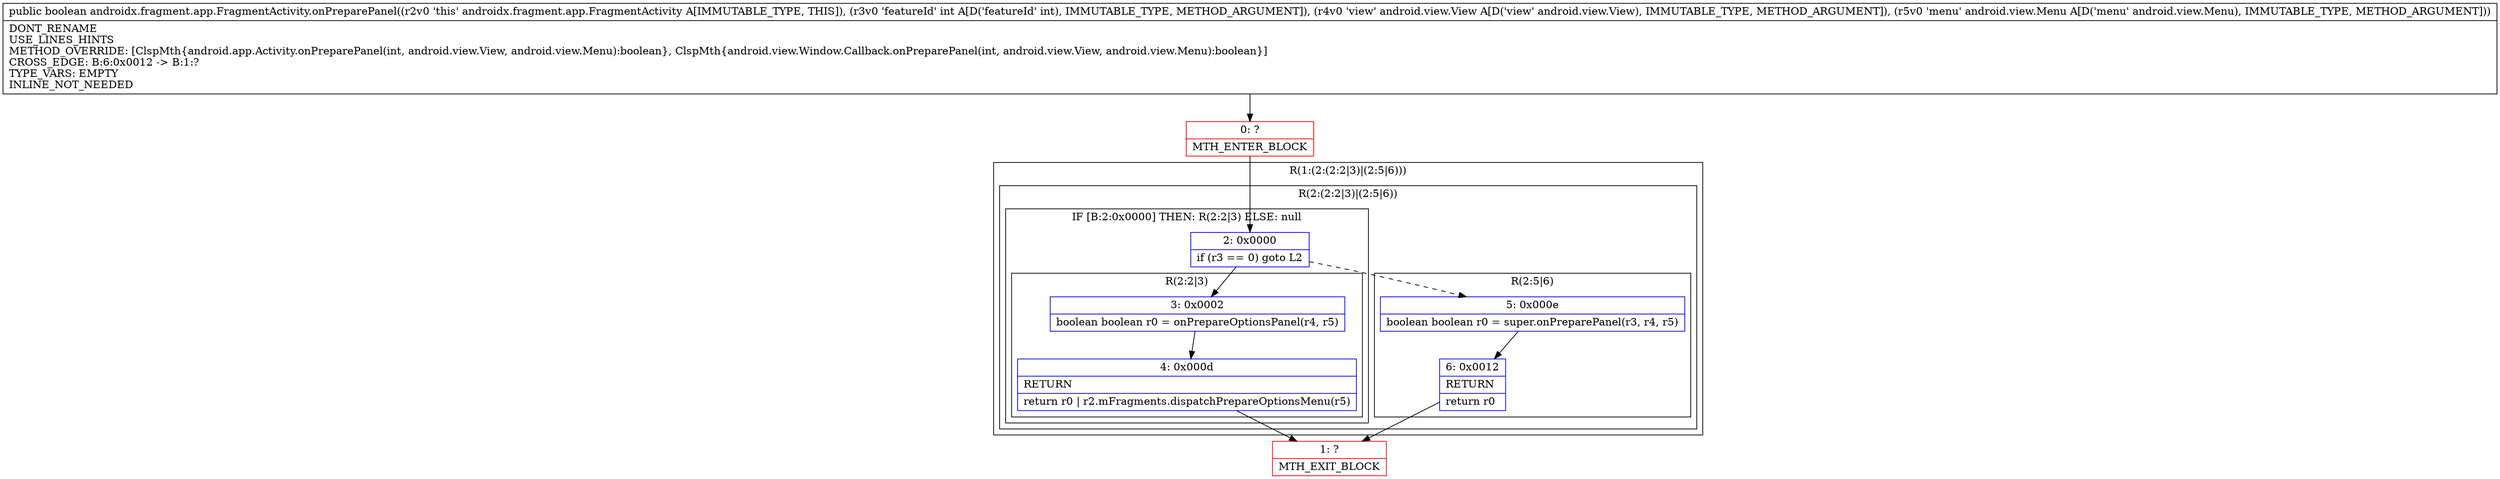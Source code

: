 digraph "CFG forandroidx.fragment.app.FragmentActivity.onPreparePanel(ILandroid\/view\/View;Landroid\/view\/Menu;)Z" {
subgraph cluster_Region_147775023 {
label = "R(1:(2:(2:2|3)|(2:5|6)))";
node [shape=record,color=blue];
subgraph cluster_Region_2024012068 {
label = "R(2:(2:2|3)|(2:5|6))";
node [shape=record,color=blue];
subgraph cluster_IfRegion_1245667563 {
label = "IF [B:2:0x0000] THEN: R(2:2|3) ELSE: null";
node [shape=record,color=blue];
Node_2 [shape=record,label="{2\:\ 0x0000|if (r3 == 0) goto L2\l}"];
subgraph cluster_Region_1966964300 {
label = "R(2:2|3)";
node [shape=record,color=blue];
Node_3 [shape=record,label="{3\:\ 0x0002|boolean boolean r0 = onPrepareOptionsPanel(r4, r5)\l}"];
Node_4 [shape=record,label="{4\:\ 0x000d|RETURN\l|return r0 \| r2.mFragments.dispatchPrepareOptionsMenu(r5)\l}"];
}
}
subgraph cluster_Region_2141009966 {
label = "R(2:5|6)";
node [shape=record,color=blue];
Node_5 [shape=record,label="{5\:\ 0x000e|boolean boolean r0 = super.onPreparePanel(r3, r4, r5)\l}"];
Node_6 [shape=record,label="{6\:\ 0x0012|RETURN\l|return r0\l}"];
}
}
}
Node_0 [shape=record,color=red,label="{0\:\ ?|MTH_ENTER_BLOCK\l}"];
Node_1 [shape=record,color=red,label="{1\:\ ?|MTH_EXIT_BLOCK\l}"];
MethodNode[shape=record,label="{public boolean androidx.fragment.app.FragmentActivity.onPreparePanel((r2v0 'this' androidx.fragment.app.FragmentActivity A[IMMUTABLE_TYPE, THIS]), (r3v0 'featureId' int A[D('featureId' int), IMMUTABLE_TYPE, METHOD_ARGUMENT]), (r4v0 'view' android.view.View A[D('view' android.view.View), IMMUTABLE_TYPE, METHOD_ARGUMENT]), (r5v0 'menu' android.view.Menu A[D('menu' android.view.Menu), IMMUTABLE_TYPE, METHOD_ARGUMENT]))  | DONT_RENAME\lUSE_LINES_HINTS\lMETHOD_OVERRIDE: [ClspMth\{android.app.Activity.onPreparePanel(int, android.view.View, android.view.Menu):boolean\}, ClspMth\{android.view.Window.Callback.onPreparePanel(int, android.view.View, android.view.Menu):boolean\}]\lCROSS_EDGE: B:6:0x0012 \-\> B:1:?\lTYPE_VARS: EMPTY\lINLINE_NOT_NEEDED\l}"];
MethodNode -> Node_0;Node_2 -> Node_3;
Node_2 -> Node_5[style=dashed];
Node_3 -> Node_4;
Node_4 -> Node_1;
Node_5 -> Node_6;
Node_6 -> Node_1;
Node_0 -> Node_2;
}

